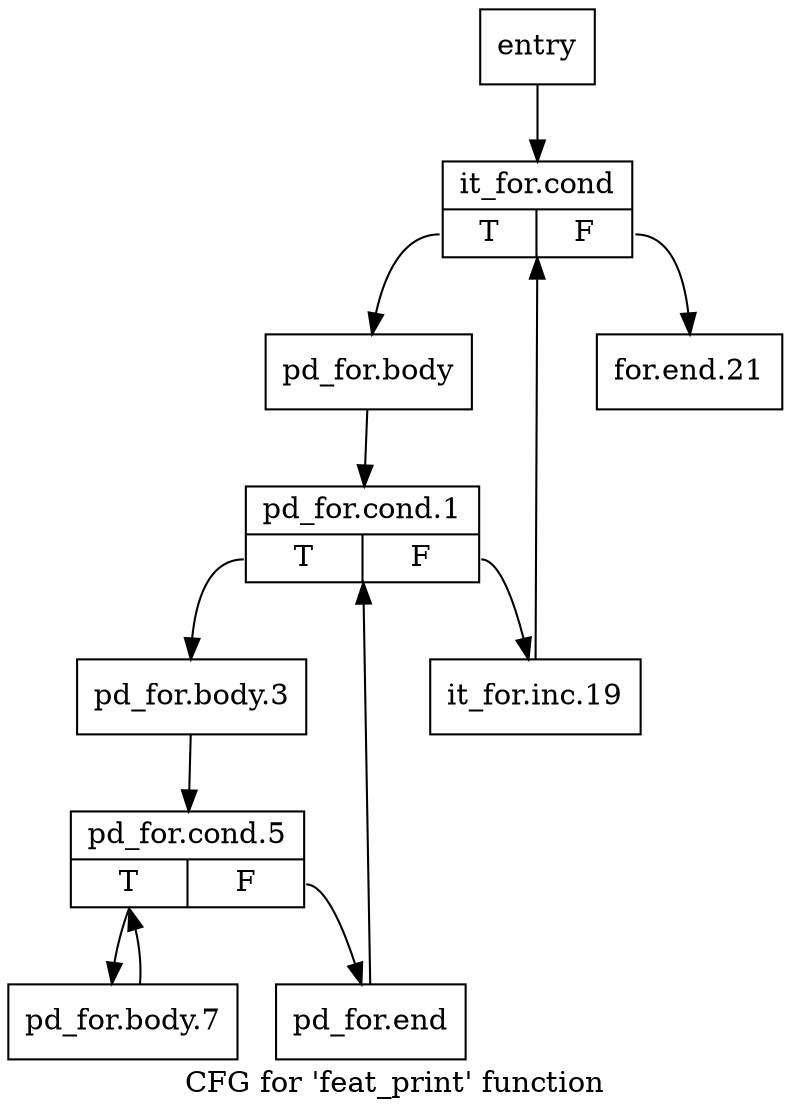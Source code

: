 digraph "CFG for 'feat_print' function" {
	label="CFG for 'feat_print' function";

	Node0xe446e0 [shape=record,label="{entry}"];
	Node0xe446e0 -> Node0xe44730;
	Node0xe44730 [shape=record,label="{it_for.cond|{<s0>T|<s1>F}}"];
	Node0xe44730:s0 -> Node0xe52240;
	Node0xe44730:s1 -> Node0xe52470;
	Node0xe52240 [shape=record,label="{pd_for.body}"];
	Node0xe52240 -> Node0xe52290;
	Node0xe52290 [shape=record,label="{pd_for.cond.1|{<s0>T|<s1>F}}"];
	Node0xe52290:s0 -> Node0xe522e0;
	Node0xe52290:s1 -> Node0xe52420;
	Node0xe522e0 [shape=record,label="{pd_for.body.3}"];
	Node0xe522e0 -> Node0xe52330;
	Node0xe52330 [shape=record,label="{pd_for.cond.5|{<s0>T|<s1>F}}"];
	Node0xe52330:s0 -> Node0xe52380;
	Node0xe52330:s1 -> Node0xe523d0;
	Node0xe52380 [shape=record,label="{pd_for.body.7}"];
	Node0xe52380 -> Node0xe52330;
	Node0xe523d0 [shape=record,label="{pd_for.end}"];
	Node0xe523d0 -> Node0xe52290;
	Node0xe52420 [shape=record,label="{it_for.inc.19}"];
	Node0xe52420 -> Node0xe44730;
	Node0xe52470 [shape=record,label="{for.end.21}"];
}
